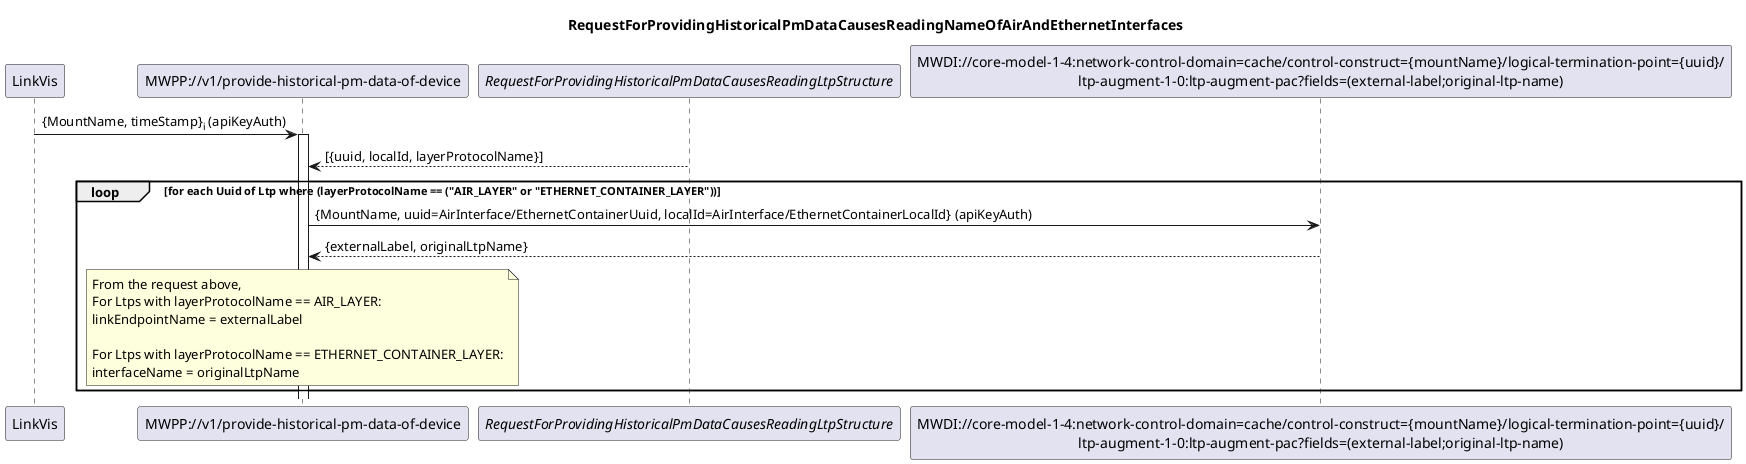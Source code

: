 @startuml 001_ReadingNameOfAirAndEthernetInterfaces
skinparam responseMessageBelowArrow true

title
RequestForProvidingHistoricalPmDataCausesReadingNameOfAirAndEthernetInterfaces
end title

participant "LinkVis" as LinkVis
participant "MWPP://v1/provide-historical-pm-data-of-device" as MWPP
participant "<i>RequestForProvidingHistoricalPmDataCausesReadingLtpStructure</i>" as LTPs
participant "MWDI://core-model-1-4:network-control-domain=cache/control-construct={mountName}/logical-termination-point={uuid}/\nltp-augment-1-0:ltp-augment-pac?fields=(external-label;original-ltp-name)" as LtpDesignation

LinkVis -> MWPP: {MountName, timeStamp}<sub>i</sub> (apiKeyAuth)
activate MWPP
LTPs --> MWPP: [{uuid, localId, layerProtocolName}]

loop for each Uuid of Ltp where (layerProtocolName == ("AIR_LAYER" or "ETHERNET_CONTAINER_LAYER"))
    
    MWPP -> LtpDesignation:{MountName, uuid=AirInterface/EthernetContainerUuid, localId=AirInterface/EthernetContainerLocalId} (apiKeyAuth)
    LtpDesignation --> MWPP: {externalLabel, originalLtpName}

    note over MWPP
    From the request above,
    For Ltps with layerProtocolName == AIR_LAYER:
    linkEndpointName = externalLabel

    For Ltps with layerProtocolName == ETHERNET_CONTAINER_LAYER:
    interfaceName = originalLtpName
    end note
end

@enduml